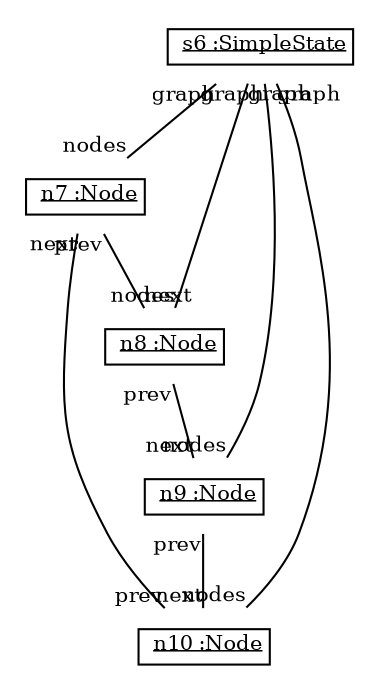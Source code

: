 graph ObjectDiagram {
   node [shape = none, fontsize = 10];
   edge [fontsize = 10];
   compound=true;

s6 [label=<<table border='0' cellborder='1' cellspacing='0'> <tr> <td href="../test/org/sdmlib/models/patterns/example/SimpleState.java"> <u>s6 :SimpleState</u></td></tr></table>>];
n7 [label=<<table border='0' cellborder='1' cellspacing='0'> <tr> <td href="../test/org/sdmlib/models/patterns/example/Node.java"> <u>n7 :Node</u></td></tr></table>>];
n8 [label=<<table border='0' cellborder='1' cellspacing='0'> <tr> <td href="../test/org/sdmlib/models/patterns/example/Node.java"> <u>n8 :Node</u></td></tr></table>>];
n9 [label=<<table border='0' cellborder='1' cellspacing='0'> <tr> <td href="../test/org/sdmlib/models/patterns/example/Node.java"> <u>n9 :Node</u></td></tr></table>>];
n10 [label=<<table border='0' cellborder='1' cellspacing='0'> <tr> <td href="../test/org/sdmlib/models/patterns/example/Node.java"> <u>n10 :Node</u></td></tr></table>>];

s6 -- n7 [headlabel = "nodes" taillabel = "graph"];
s6 -- n8 [headlabel = "nodes" taillabel = "graph"];
s6 -- n9 [headlabel = "nodes" taillabel = "graph"];
s6 -- n10 [headlabel = "nodes" taillabel = "graph"];
n7 -- n8 [headlabel = "next" taillabel = "prev"];
n7 -- n10 [headlabel = "prev" taillabel = "next"];
n8 -- n9 [headlabel = "next" taillabel = "prev"];
n9 -- n10 [headlabel = "next" taillabel = "prev"];
}
